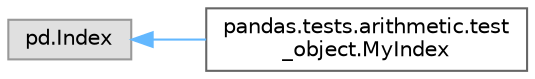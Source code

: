 digraph "Graphical Class Hierarchy"
{
 // LATEX_PDF_SIZE
  bgcolor="transparent";
  edge [fontname=Helvetica,fontsize=10,labelfontname=Helvetica,labelfontsize=10];
  node [fontname=Helvetica,fontsize=10,shape=box,height=0.2,width=0.4];
  rankdir="LR";
  Node0 [id="Node000000",label="pd.Index",height=0.2,width=0.4,color="grey60", fillcolor="#E0E0E0", style="filled",tooltip=" "];
  Node0 -> Node1 [id="edge4742_Node000000_Node000001",dir="back",color="steelblue1",style="solid",tooltip=" "];
  Node1 [id="Node000001",label="pandas.tests.arithmetic.test\l_object.MyIndex",height=0.2,width=0.4,color="grey40", fillcolor="white", style="filled",URL="$de/d1e/classpandas_1_1tests_1_1arithmetic_1_1test__object_1_1MyIndex.html",tooltip=" "];
}
